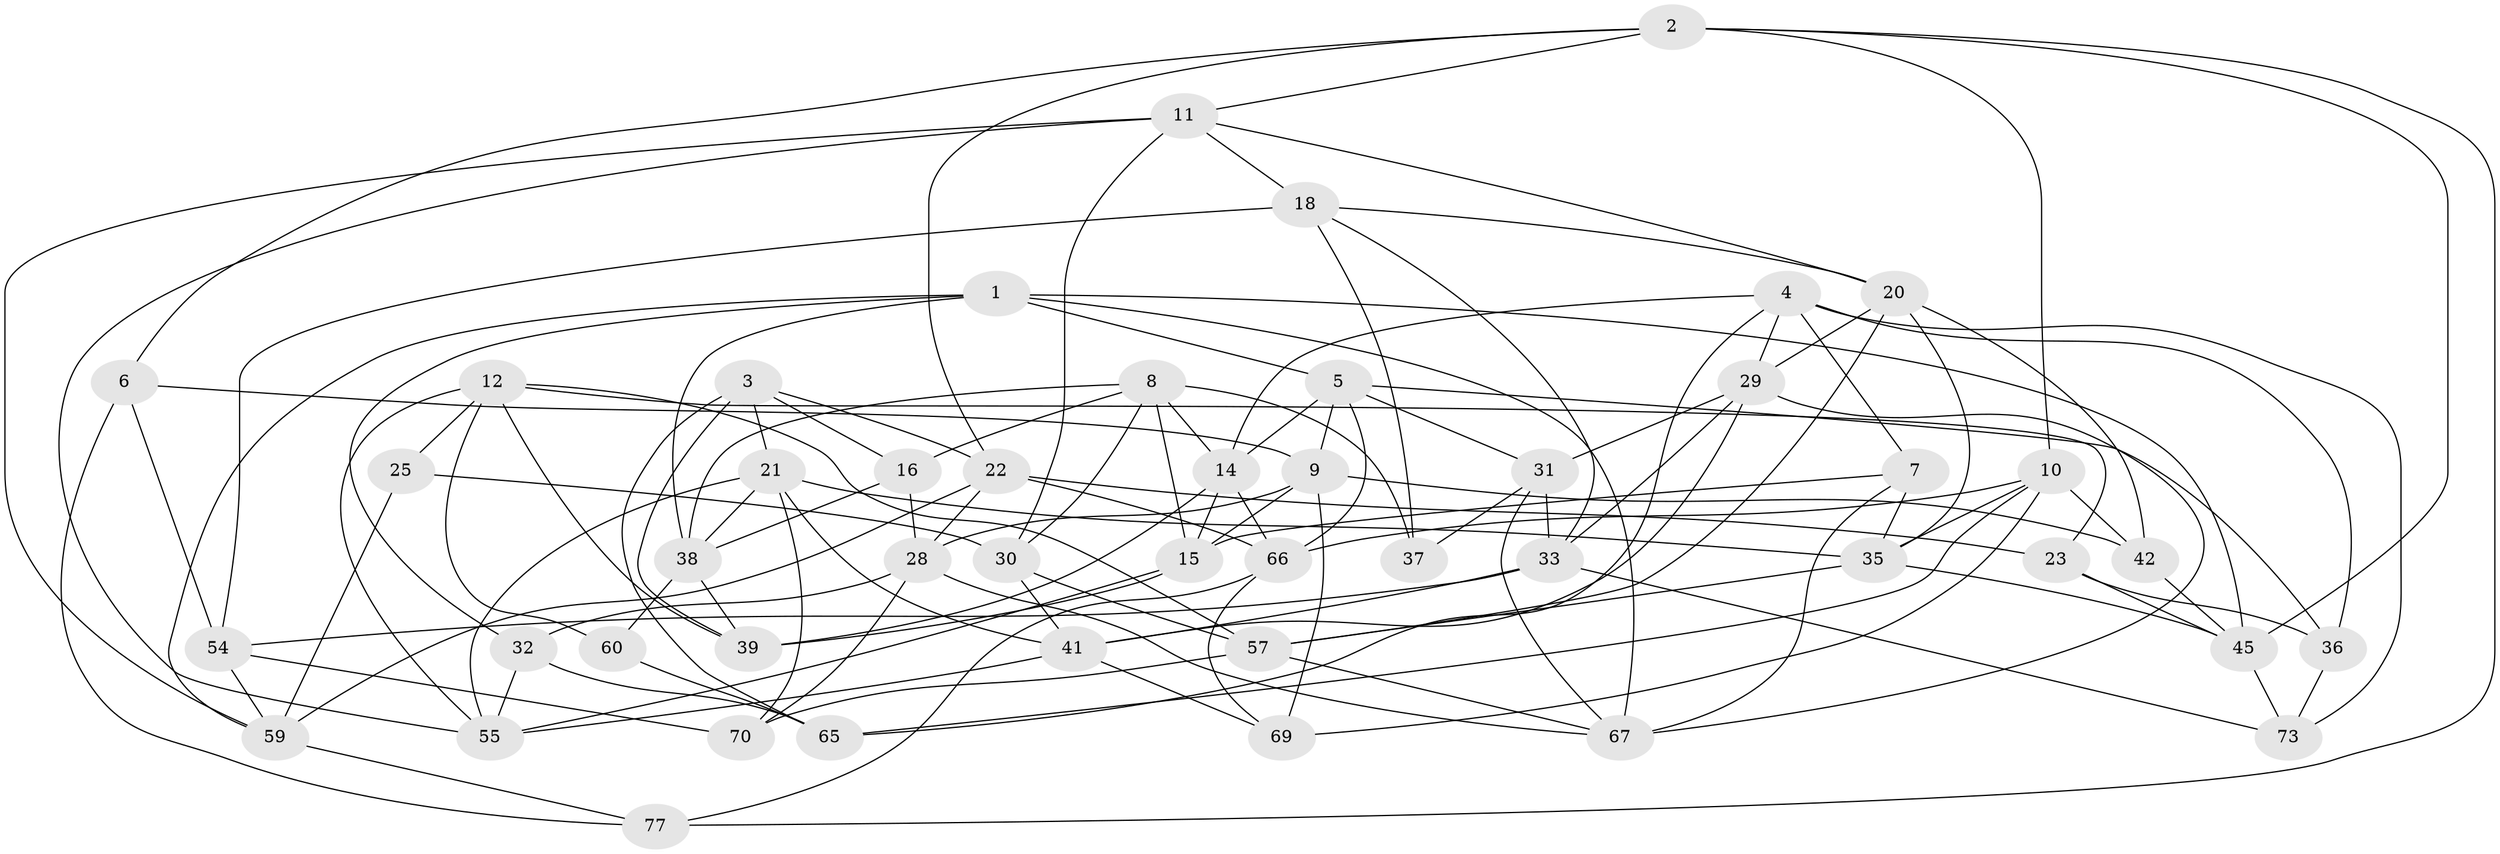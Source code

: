 // original degree distribution, {4: 1.0}
// Generated by graph-tools (version 1.1) at 2025/42/03/06/25 10:42:19]
// undirected, 47 vertices, 122 edges
graph export_dot {
graph [start="1"]
  node [color=gray90,style=filled];
  1 [super="+61"];
  2 [super="+48"];
  3 [super="+17"];
  4 [super="+51"];
  5 [super="+27"];
  6;
  7;
  8 [super="+19"];
  9 [super="+24"];
  10 [super="+13"];
  11 [super="+78"];
  12 [super="+26"];
  14 [super="+50"];
  15 [super="+44"];
  16;
  18 [super="+34"];
  20 [super="+58"];
  21 [super="+63"];
  22 [super="+43"];
  23;
  25;
  28 [super="+46"];
  29 [super="+68"];
  30 [super="+40"];
  31 [super="+71"];
  32;
  33 [super="+76"];
  35 [super="+52"];
  36;
  37;
  38 [super="+49"];
  39 [super="+53"];
  41 [super="+62"];
  42;
  45 [super="+47"];
  54 [super="+72"];
  55 [super="+56"];
  57 [super="+79"];
  59 [super="+64"];
  60;
  65 [super="+74"];
  66 [super="+80"];
  67 [super="+75"];
  69;
  70;
  73;
  77;
  1 -- 32;
  1 -- 45;
  1 -- 67;
  1 -- 59;
  1 -- 5;
  1 -- 38;
  2 -- 22;
  2 -- 10;
  2 -- 77;
  2 -- 6;
  2 -- 11;
  2 -- 45;
  3 -- 16;
  3 -- 39 [weight=2];
  3 -- 65;
  3 -- 21;
  3 -- 22;
  4 -- 7;
  4 -- 36;
  4 -- 73;
  4 -- 65;
  4 -- 29;
  4 -- 14;
  5 -- 36;
  5 -- 66;
  5 -- 31;
  5 -- 9;
  5 -- 14;
  6 -- 9;
  6 -- 77;
  6 -- 54;
  7 -- 67;
  7 -- 15;
  7 -- 35;
  8 -- 16;
  8 -- 37;
  8 -- 38;
  8 -- 15;
  8 -- 14;
  8 -- 30;
  9 -- 42;
  9 -- 28;
  9 -- 69;
  9 -- 15;
  10 -- 42;
  10 -- 66;
  10 -- 65;
  10 -- 35;
  10 -- 69;
  11 -- 30;
  11 -- 20;
  11 -- 18;
  11 -- 55;
  11 -- 59;
  12 -- 60;
  12 -- 25;
  12 -- 57;
  12 -- 39;
  12 -- 23;
  12 -- 55;
  14 -- 15;
  14 -- 66;
  14 -- 39;
  15 -- 39;
  15 -- 55;
  16 -- 28;
  16 -- 38;
  18 -- 54 [weight=2];
  18 -- 37;
  18 -- 33;
  18 -- 20;
  20 -- 42;
  20 -- 35;
  20 -- 57;
  20 -- 29;
  21 -- 35;
  21 -- 41;
  21 -- 38;
  21 -- 70;
  21 -- 55;
  22 -- 23;
  22 -- 66;
  22 -- 59;
  22 -- 28;
  23 -- 36;
  23 -- 45;
  25 -- 59;
  25 -- 30 [weight=2];
  28 -- 70;
  28 -- 32;
  28 -- 67;
  29 -- 67;
  29 -- 33;
  29 -- 31;
  29 -- 41;
  30 -- 41;
  30 -- 57;
  31 -- 37 [weight=2];
  31 -- 67;
  31 -- 33;
  32 -- 65;
  32 -- 55;
  33 -- 73;
  33 -- 41;
  33 -- 54;
  35 -- 57;
  35 -- 45;
  36 -- 73;
  38 -- 60;
  38 -- 39;
  41 -- 55;
  41 -- 69;
  42 -- 45;
  45 -- 73;
  54 -- 59;
  54 -- 70;
  57 -- 70;
  57 -- 67;
  59 -- 77;
  60 -- 65 [weight=2];
  66 -- 69;
  66 -- 77;
}
